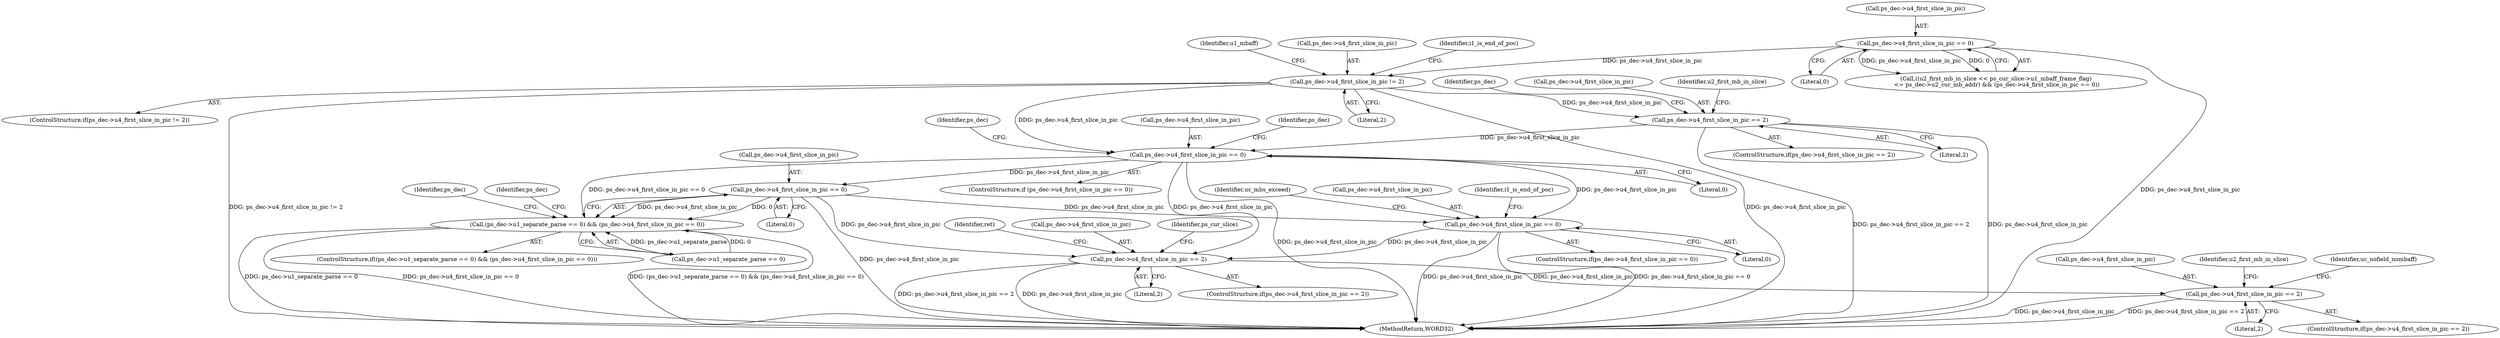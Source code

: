 digraph "0_Android_494561291a503840f385fbcd11d9bc5f4dc502b8_2@pointer" {
"1001139" [label="(Call,ps_dec->u4_first_slice_in_pic == 0)"];
"1001118" [label="(Call,ps_dec->u4_first_slice_in_pic == 0)"];
"1000742" [label="(Call,ps_dec->u4_first_slice_in_pic != 2)"];
"1000262" [label="(Call,ps_dec->u4_first_slice_in_pic == 0)"];
"1000867" [label="(Call,ps_dec->u4_first_slice_in_pic == 2)"];
"1001133" [label="(Call,(ps_dec->u1_separate_parse == 0) && (ps_dec->u4_first_slice_in_pic == 0))"];
"1001178" [label="(Call,ps_dec->u4_first_slice_in_pic == 0)"];
"1001341" [label="(Call,ps_dec->u4_first_slice_in_pic == 2)"];
"1001560" [label="(Call,ps_dec->u4_first_slice_in_pic == 2)"];
"1001132" [label="(ControlStructure,if((ps_dec->u1_separate_parse == 0) && (ps_dec->u4_first_slice_in_pic == 0)))"];
"1000263" [label="(Call,ps_dec->u4_first_slice_in_pic)"];
"1001341" [label="(Call,ps_dec->u4_first_slice_in_pic == 2)"];
"1001342" [label="(Call,ps_dec->u4_first_slice_in_pic)"];
"1001561" [label="(Call,ps_dec->u4_first_slice_in_pic)"];
"1001136" [label="(Identifier,ps_dec)"];
"1001122" [label="(Literal,0)"];
"1000946" [label="(Identifier,ps_dec)"];
"1000868" [label="(Call,ps_dec->u4_first_slice_in_pic)"];
"1001147" [label="(Identifier,ps_dec)"];
"1001126" [label="(Identifier,ps_dec)"];
"1000766" [label="(Identifier,u1_mbaff)"];
"1000262" [label="(Call,ps_dec->u4_first_slice_in_pic == 0)"];
"1000746" [label="(Literal,2)"];
"1001140" [label="(Call,ps_dec->u4_first_slice_in_pic)"];
"1001134" [label="(Call,ps_dec->u1_separate_parse == 0)"];
"1001177" [label="(ControlStructure,if(ps_dec->u4_first_slice_in_pic == 0))"];
"1001119" [label="(Call,ps_dec->u4_first_slice_in_pic)"];
"1001560" [label="(Call,ps_dec->u4_first_slice_in_pic == 2)"];
"1001568" [label="(Identifier,u2_first_mb_in_slice)"];
"1000743" [label="(Call,ps_dec->u4_first_slice_in_pic)"];
"1000866" [label="(ControlStructure,if(ps_dec->u4_first_slice_in_pic == 2))"];
"1001340" [label="(ControlStructure,if(ps_dec->u4_first_slice_in_pic == 2))"];
"1000871" [label="(Literal,2)"];
"1001139" [label="(Call,ps_dec->u4_first_slice_in_pic == 0)"];
"1001702" [label="(Identifier,uc_nofield_nombaff)"];
"1001345" [label="(Literal,2)"];
"1000867" [label="(Call,ps_dec->u4_first_slice_in_pic == 2)"];
"1001117" [label="(ControlStructure,if (ps_dec->u4_first_slice_in_pic == 0))"];
"1001182" [label="(Literal,0)"];
"1001179" [label="(Call,ps_dec->u4_first_slice_in_pic)"];
"1001133" [label="(Call,(ps_dec->u1_separate_parse == 0) && (ps_dec->u4_first_slice_in_pic == 0))"];
"1001188" [label="(Identifier,i1_is_end_of_poc)"];
"1001151" [label="(Identifier,ps_dec)"];
"1001559" [label="(ControlStructure,if(ps_dec->u4_first_slice_in_pic == 2))"];
"1002544" [label="(MethodReturn,WORD32)"];
"1001118" [label="(Call,ps_dec->u4_first_slice_in_pic == 0)"];
"1000749" [label="(Identifier,i1_is_end_of_poc)"];
"1001412" [label="(Identifier,ps_cur_slice)"];
"1000742" [label="(Call,ps_dec->u4_first_slice_in_pic != 2)"];
"1000252" [label="(Call,((u2_first_mb_in_slice << ps_cur_slice->u1_mbaff_frame_flag)\n <= ps_dec->u2_cur_mb_addr) && (ps_dec->u4_first_slice_in_pic == 0))"];
"1001564" [label="(Literal,2)"];
"1000741" [label="(ControlStructure,if(ps_dec->u4_first_slice_in_pic != 2))"];
"1001143" [label="(Literal,0)"];
"1000875" [label="(Identifier,u2_first_mb_in_slice)"];
"1001184" [label="(Identifier,uc_mbs_exceed)"];
"1001348" [label="(Identifier,ret)"];
"1001178" [label="(Call,ps_dec->u4_first_slice_in_pic == 0)"];
"1000266" [label="(Literal,0)"];
"1001139" -> "1001133"  [label="AST: "];
"1001139" -> "1001143"  [label="CFG: "];
"1001140" -> "1001139"  [label="AST: "];
"1001143" -> "1001139"  [label="AST: "];
"1001133" -> "1001139"  [label="CFG: "];
"1001139" -> "1002544"  [label="DDG: ps_dec->u4_first_slice_in_pic"];
"1001139" -> "1001133"  [label="DDG: ps_dec->u4_first_slice_in_pic"];
"1001139" -> "1001133"  [label="DDG: 0"];
"1001118" -> "1001139"  [label="DDG: ps_dec->u4_first_slice_in_pic"];
"1001139" -> "1001178"  [label="DDG: ps_dec->u4_first_slice_in_pic"];
"1001139" -> "1001341"  [label="DDG: ps_dec->u4_first_slice_in_pic"];
"1001118" -> "1001117"  [label="AST: "];
"1001118" -> "1001122"  [label="CFG: "];
"1001119" -> "1001118"  [label="AST: "];
"1001122" -> "1001118"  [label="AST: "];
"1001126" -> "1001118"  [label="CFG: "];
"1001136" -> "1001118"  [label="CFG: "];
"1001118" -> "1002544"  [label="DDG: ps_dec->u4_first_slice_in_pic"];
"1000742" -> "1001118"  [label="DDG: ps_dec->u4_first_slice_in_pic"];
"1000867" -> "1001118"  [label="DDG: ps_dec->u4_first_slice_in_pic"];
"1001118" -> "1001133"  [label="DDG: ps_dec->u4_first_slice_in_pic == 0"];
"1001118" -> "1001178"  [label="DDG: ps_dec->u4_first_slice_in_pic"];
"1001118" -> "1001341"  [label="DDG: ps_dec->u4_first_slice_in_pic"];
"1000742" -> "1000741"  [label="AST: "];
"1000742" -> "1000746"  [label="CFG: "];
"1000743" -> "1000742"  [label="AST: "];
"1000746" -> "1000742"  [label="AST: "];
"1000749" -> "1000742"  [label="CFG: "];
"1000766" -> "1000742"  [label="CFG: "];
"1000742" -> "1002544"  [label="DDG: ps_dec->u4_first_slice_in_pic != 2"];
"1000742" -> "1002544"  [label="DDG: ps_dec->u4_first_slice_in_pic"];
"1000262" -> "1000742"  [label="DDG: ps_dec->u4_first_slice_in_pic"];
"1000742" -> "1000867"  [label="DDG: ps_dec->u4_first_slice_in_pic"];
"1000262" -> "1000252"  [label="AST: "];
"1000262" -> "1000266"  [label="CFG: "];
"1000263" -> "1000262"  [label="AST: "];
"1000266" -> "1000262"  [label="AST: "];
"1000252" -> "1000262"  [label="CFG: "];
"1000262" -> "1002544"  [label="DDG: ps_dec->u4_first_slice_in_pic"];
"1000262" -> "1000252"  [label="DDG: ps_dec->u4_first_slice_in_pic"];
"1000262" -> "1000252"  [label="DDG: 0"];
"1000867" -> "1000866"  [label="AST: "];
"1000867" -> "1000871"  [label="CFG: "];
"1000868" -> "1000867"  [label="AST: "];
"1000871" -> "1000867"  [label="AST: "];
"1000875" -> "1000867"  [label="CFG: "];
"1000946" -> "1000867"  [label="CFG: "];
"1000867" -> "1002544"  [label="DDG: ps_dec->u4_first_slice_in_pic == 2"];
"1000867" -> "1002544"  [label="DDG: ps_dec->u4_first_slice_in_pic"];
"1001133" -> "1001132"  [label="AST: "];
"1001133" -> "1001134"  [label="CFG: "];
"1001134" -> "1001133"  [label="AST: "];
"1001147" -> "1001133"  [label="CFG: "];
"1001151" -> "1001133"  [label="CFG: "];
"1001133" -> "1002544"  [label="DDG: ps_dec->u1_separate_parse == 0"];
"1001133" -> "1002544"  [label="DDG: ps_dec->u4_first_slice_in_pic == 0"];
"1001133" -> "1002544"  [label="DDG: (ps_dec->u1_separate_parse == 0) && (ps_dec->u4_first_slice_in_pic == 0)"];
"1001134" -> "1001133"  [label="DDG: ps_dec->u1_separate_parse"];
"1001134" -> "1001133"  [label="DDG: 0"];
"1001178" -> "1001177"  [label="AST: "];
"1001178" -> "1001182"  [label="CFG: "];
"1001179" -> "1001178"  [label="AST: "];
"1001182" -> "1001178"  [label="AST: "];
"1001184" -> "1001178"  [label="CFG: "];
"1001188" -> "1001178"  [label="CFG: "];
"1001178" -> "1002544"  [label="DDG: ps_dec->u4_first_slice_in_pic"];
"1001178" -> "1002544"  [label="DDG: ps_dec->u4_first_slice_in_pic == 0"];
"1001178" -> "1001341"  [label="DDG: ps_dec->u4_first_slice_in_pic"];
"1001341" -> "1001340"  [label="AST: "];
"1001341" -> "1001345"  [label="CFG: "];
"1001342" -> "1001341"  [label="AST: "];
"1001345" -> "1001341"  [label="AST: "];
"1001348" -> "1001341"  [label="CFG: "];
"1001412" -> "1001341"  [label="CFG: "];
"1001341" -> "1002544"  [label="DDG: ps_dec->u4_first_slice_in_pic"];
"1001341" -> "1002544"  [label="DDG: ps_dec->u4_first_slice_in_pic == 2"];
"1001341" -> "1001560"  [label="DDG: ps_dec->u4_first_slice_in_pic"];
"1001560" -> "1001559"  [label="AST: "];
"1001560" -> "1001564"  [label="CFG: "];
"1001561" -> "1001560"  [label="AST: "];
"1001564" -> "1001560"  [label="AST: "];
"1001568" -> "1001560"  [label="CFG: "];
"1001702" -> "1001560"  [label="CFG: "];
"1001560" -> "1002544"  [label="DDG: ps_dec->u4_first_slice_in_pic"];
"1001560" -> "1002544"  [label="DDG: ps_dec->u4_first_slice_in_pic == 2"];
}
